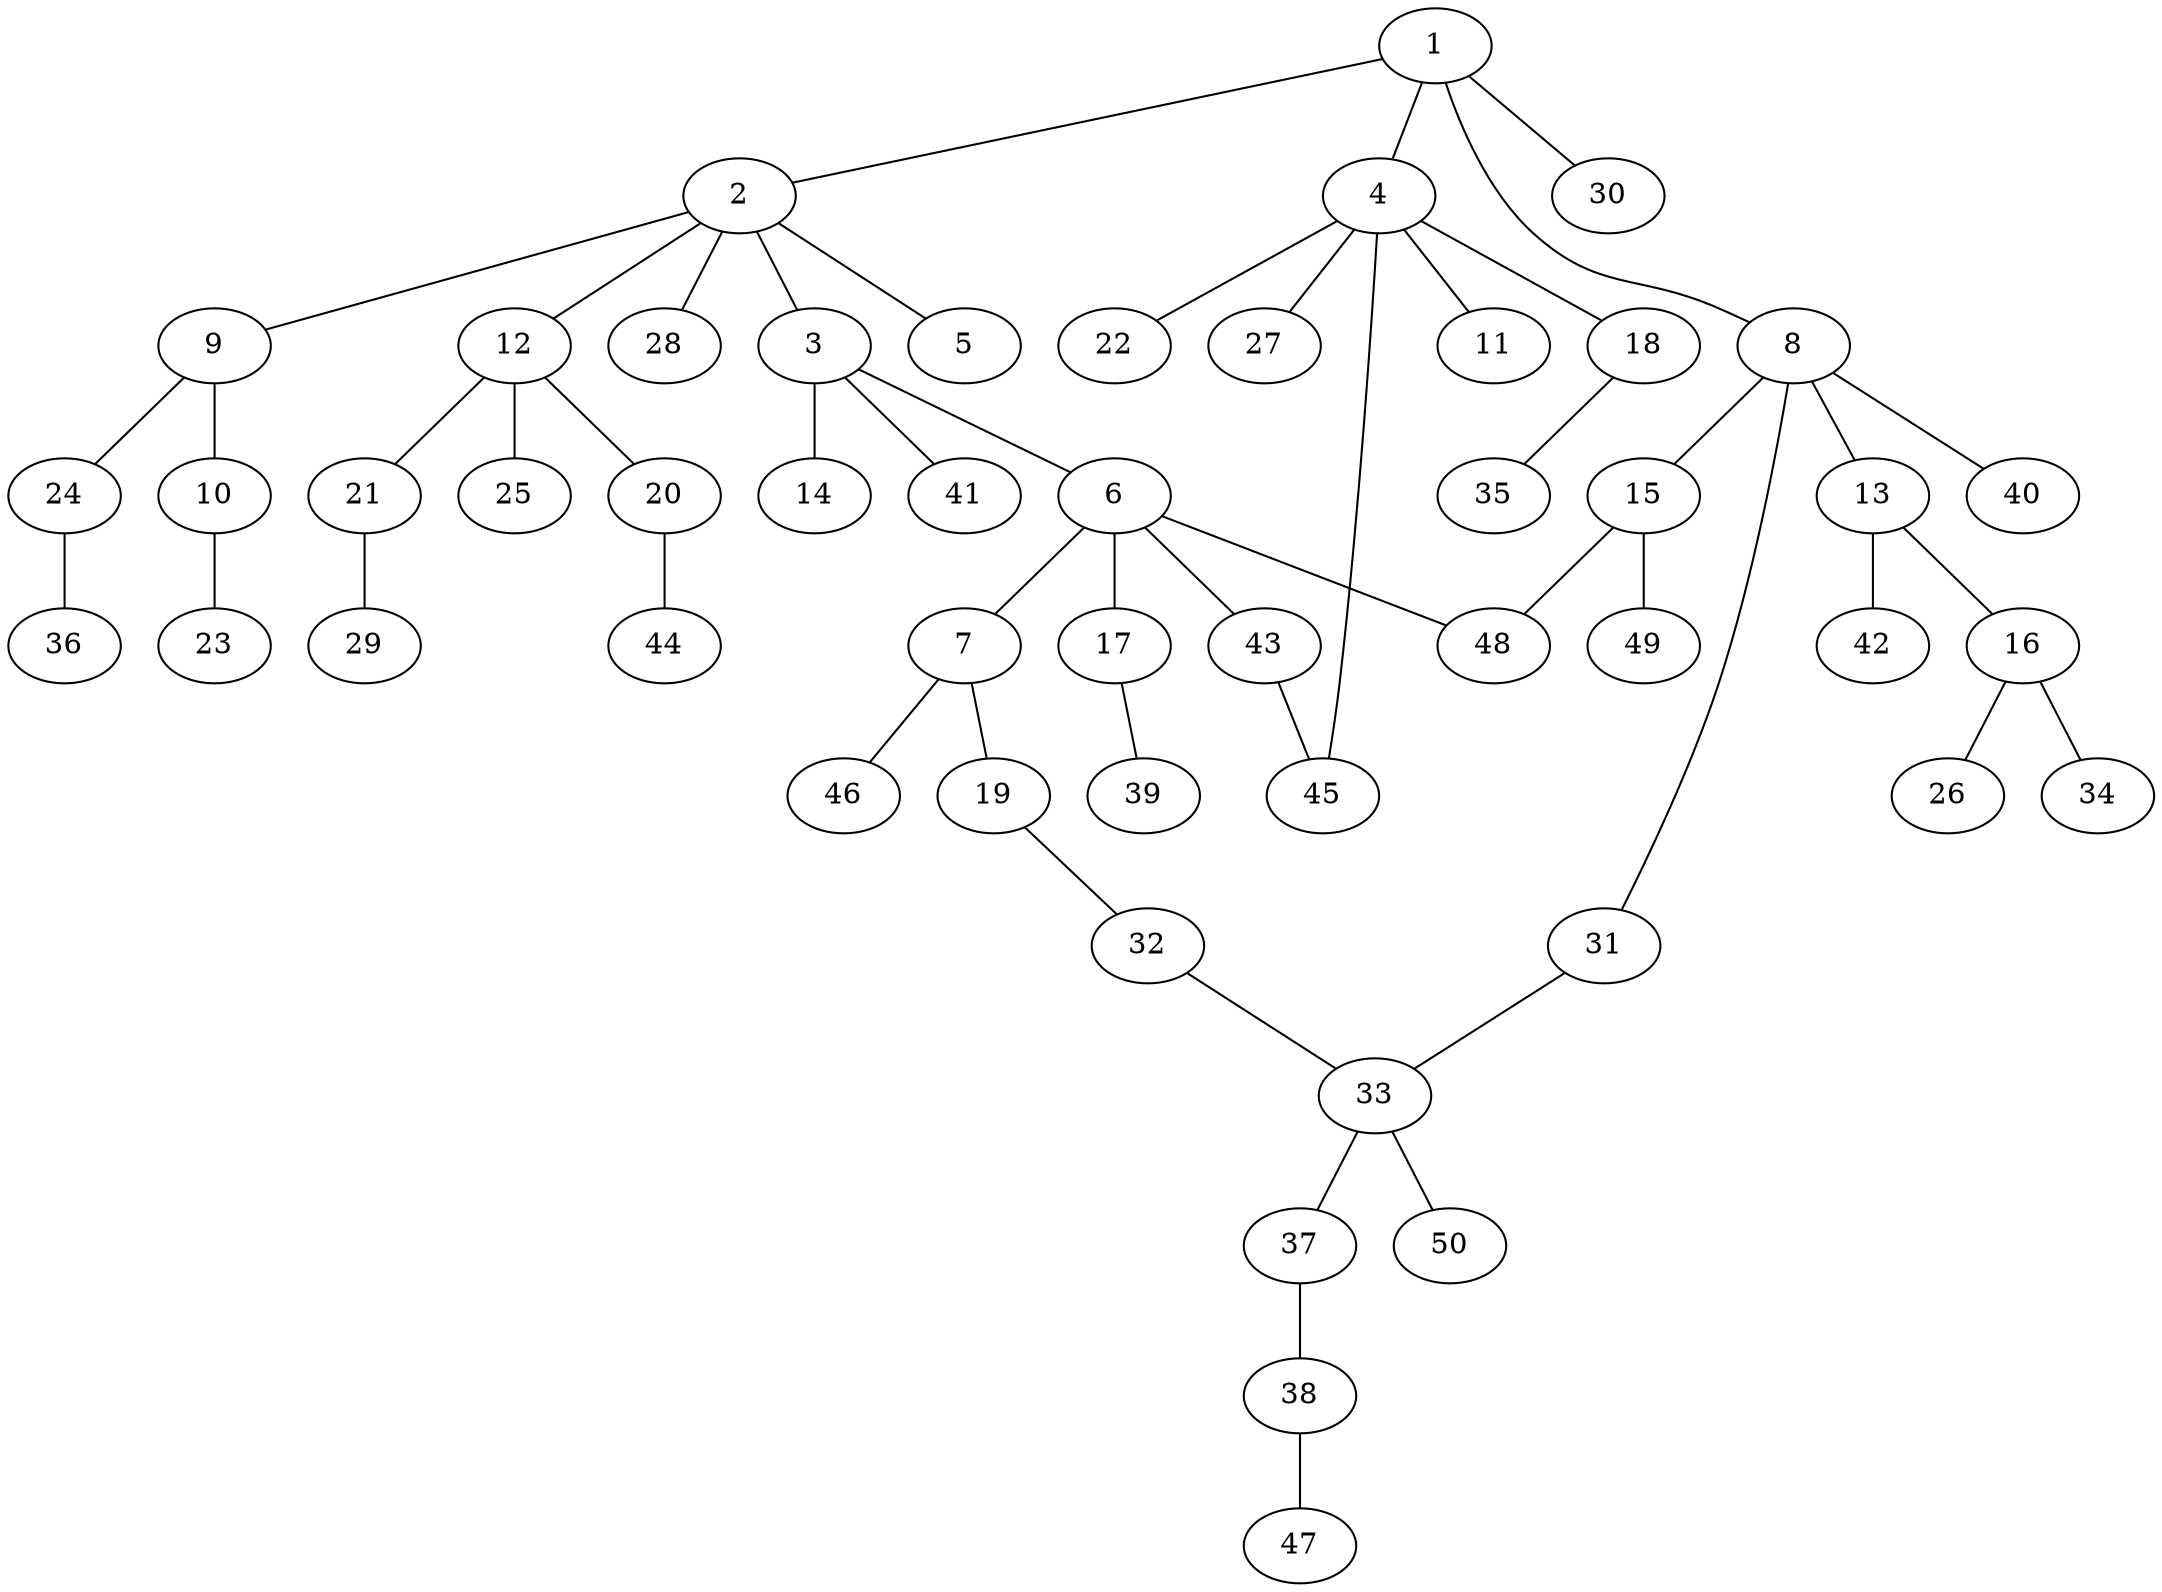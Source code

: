 graph graphname {1--2
1--4
1--8
1--30
2--3
2--5
2--9
2--12
2--28
3--6
3--14
3--41
4--11
4--18
4--22
4--27
4--45
6--7
6--17
6--43
6--48
7--19
7--46
8--13
8--15
8--31
8--40
9--10
9--24
10--23
12--20
12--21
12--25
13--16
13--42
15--48
15--49
16--26
16--34
17--39
18--35
19--32
20--44
21--29
24--36
31--33
32--33
33--37
33--50
37--38
38--47
43--45
}